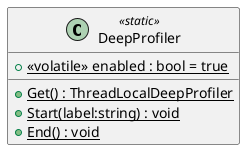 @startuml
class DeepProfiler <<static>> {
    + {static} <<volatile>> enabled : bool = true
    + {static} Get() : ThreadLocalDeepProfiler
    + {static} Start(label:string) : void
    + {static} End() : void
}
@enduml
